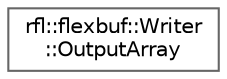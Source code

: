 digraph "类继承关系图"
{
 // LATEX_PDF_SIZE
  bgcolor="transparent";
  edge [fontname=Helvetica,fontsize=10,labelfontname=Helvetica,labelfontsize=10];
  node [fontname=Helvetica,fontsize=10,shape=box,height=0.2,width=0.4];
  rankdir="LR";
  Node0 [id="Node000000",label="rfl::flexbuf::Writer\l::OutputArray",height=0.2,width=0.4,color="grey40", fillcolor="white", style="filled",URL="$structrfl_1_1flexbuf_1_1_writer_1_1_output_array.html",tooltip=" "];
}
